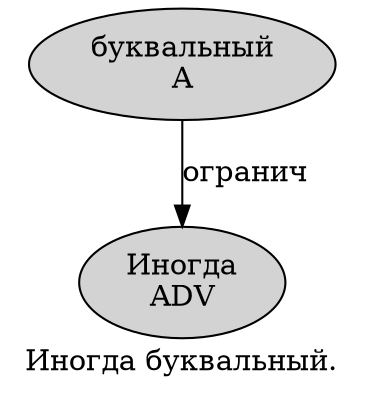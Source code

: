 digraph SENTENCE_762 {
	graph [label="Иногда буквальный."]
	node [style=filled]
		0 [label="Иногда
ADV" color="" fillcolor=lightgray penwidth=1 shape=ellipse]
		1 [label="буквальный
A" color="" fillcolor=lightgray penwidth=1 shape=ellipse]
			1 -> 0 [label="огранич"]
}